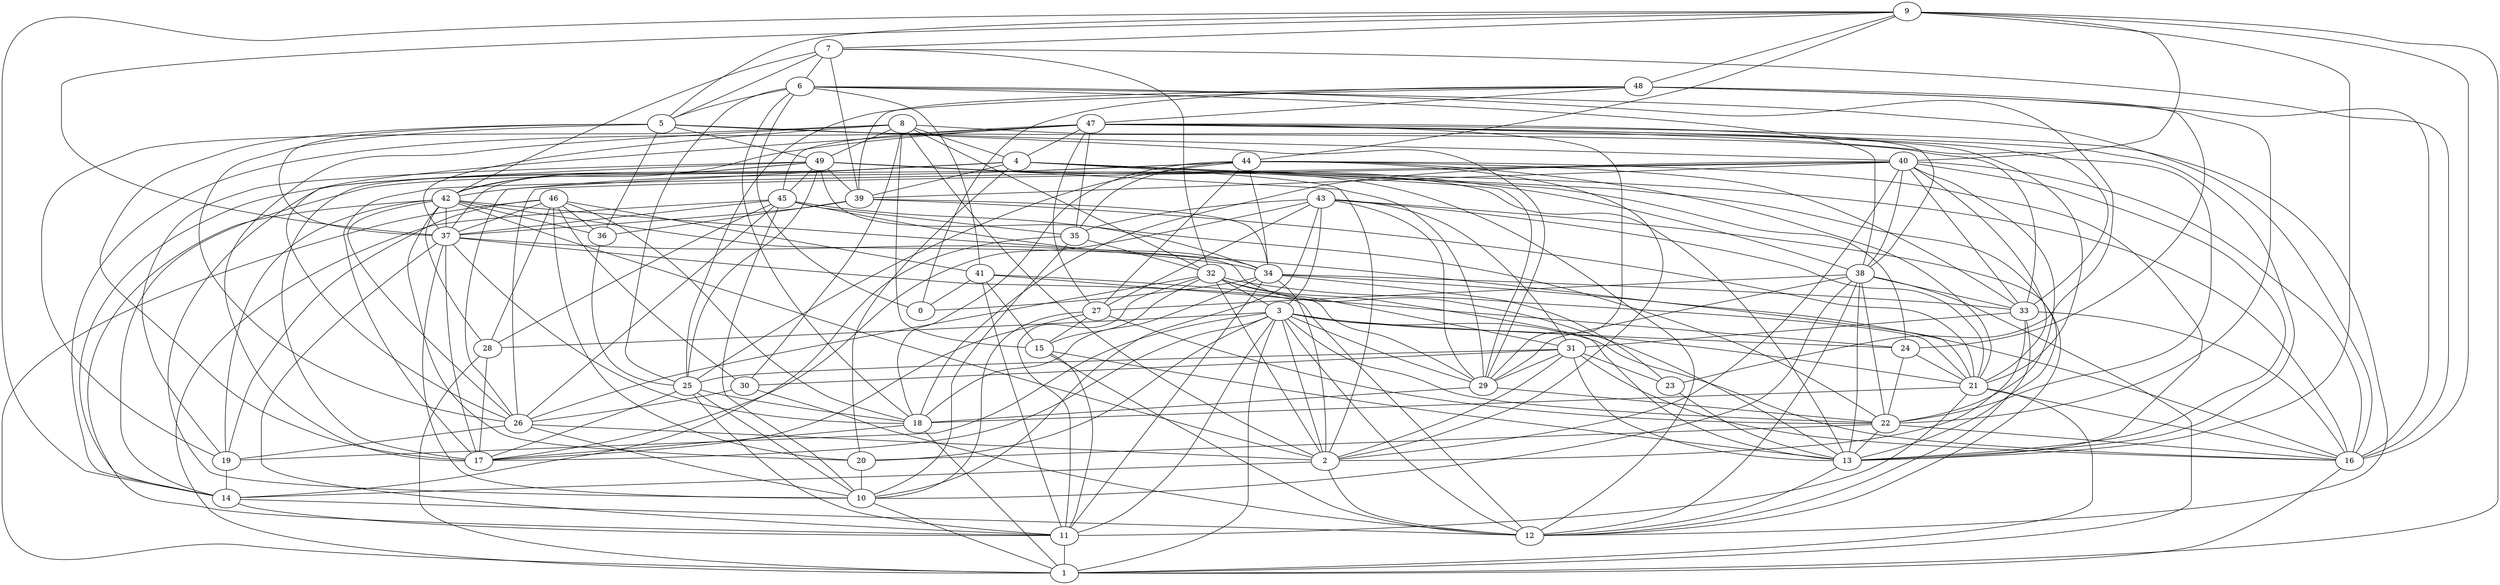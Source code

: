 digraph GG_graph {

subgraph G_graph {
edge [color = black]
"8" -> "15" [dir = none]
"8" -> "17" [dir = none]
"8" -> "19" [dir = none]
"8" -> "2" [dir = none]
"23" -> "13" [dir = none]
"15" -> "13" [dir = none]
"38" -> "33" [dir = none]
"38" -> "12" [dir = none]
"25" -> "11" [dir = none]
"25" -> "18" [dir = none]
"25" -> "10" [dir = none]
"37" -> "11" [dir = none]
"37" -> "17" [dir = none]
"7" -> "32" [dir = none]
"7" -> "6" [dir = none]
"4" -> "14" [dir = none]
"4" -> "20" [dir = none]
"4" -> "24" [dir = none]
"4" -> "16" [dir = none]
"22" -> "16" [dir = none]
"22" -> "13" [dir = none]
"9" -> "44" [dir = none]
"9" -> "37" [dir = none]
"9" -> "48" [dir = none]
"9" -> "7" [dir = none]
"44" -> "25" [dir = none]
"44" -> "42" [dir = none]
"44" -> "33" [dir = none]
"44" -> "2" [dir = none]
"44" -> "35" [dir = none]
"31" -> "13" [dir = none]
"31" -> "25" [dir = none]
"27" -> "17" [dir = none]
"27" -> "22" [dir = none]
"49" -> "38" [dir = none]
"49" -> "12" [dir = none]
"42" -> "36" [dir = none]
"42" -> "28" [dir = none]
"42" -> "37" [dir = none]
"42" -> "2" [dir = none]
"42" -> "26" [dir = none]
"42" -> "20" [dir = none]
"40" -> "21" [dir = none]
"40" -> "2" [dir = none]
"40" -> "13" [dir = none]
"40" -> "38" [dir = none]
"40" -> "39" [dir = none]
"46" -> "28" [dir = none]
"46" -> "37" [dir = none]
"46" -> "41" [dir = none]
"46" -> "1" [dir = none]
"46" -> "36" [dir = none]
"41" -> "0" [dir = none]
"41" -> "11" [dir = none]
"41" -> "24" [dir = none]
"28" -> "1" [dir = none]
"6" -> "0" [dir = none]
"6" -> "23" [dir = none]
"6" -> "16" [dir = none]
"6" -> "41" [dir = none]
"30" -> "12" [dir = none]
"30" -> "26" [dir = none]
"45" -> "28" [dir = none]
"45" -> "10" [dir = none]
"3" -> "29" [dir = none]
"3" -> "1" [dir = none]
"3" -> "12" [dir = none]
"3" -> "16" [dir = none]
"3" -> "28" [dir = none]
"3" -> "17" [dir = none]
"3" -> "22" [dir = none]
"3" -> "2" [dir = none]
"3" -> "19" [dir = none]
"47" -> "26" [dir = none]
"47" -> "38" [dir = none]
"47" -> "4" [dir = none]
"16" -> "1" [dir = none]
"18" -> "17" [dir = none]
"48" -> "25" [dir = none]
"39" -> "37" [dir = none]
"39" -> "36" [dir = none]
"5" -> "36" [dir = none]
"5" -> "26" [dir = none]
"5" -> "29" [dir = none]
"13" -> "12" [dir = none]
"43" -> "35" [dir = none]
"43" -> "10" [dir = none]
"43" -> "3" [dir = none]
"43" -> "12" [dir = none]
"43" -> "31" [dir = none]
"43" -> "21" [dir = none]
"32" -> "2" [dir = none]
"32" -> "13" [dir = none]
"26" -> "19" [dir = none]
"26" -> "10" [dir = none]
"14" -> "11" [dir = none]
"34" -> "16" [dir = none]
"34" -> "0" [dir = none]
"48" -> "0" [dir = none]
"44" -> "27" [dir = none]
"8" -> "32" [dir = none]
"48" -> "47" [dir = none]
"22" -> "20" [dir = none]
"10" -> "1" [dir = none]
"39" -> "34" [dir = none]
"47" -> "27" [dir = none]
"21" -> "16" [dir = none]
"47" -> "42" [dir = none]
"18" -> "1" [dir = none]
"28" -> "17" [dir = none]
"34" -> "18" [dir = none]
"5" -> "37" [dir = none]
"3" -> "20" [dir = none]
"44" -> "34" [dir = none]
"11" -> "1" [dir = none]
"9" -> "40" [dir = none]
"20" -> "10" [dir = none]
"3" -> "21" [dir = none]
"41" -> "29" [dir = none]
"34" -> "11" [dir = none]
"5" -> "33" [dir = none]
"15" -> "11" [dir = none]
"49" -> "34" [dir = none]
"37" -> "10" [dir = none]
"41" -> "15" [dir = none]
"6" -> "5" [dir = none]
"9" -> "1" [dir = none]
"7" -> "39" [dir = none]
"32" -> "15" [dir = none]
"8" -> "4" [dir = none]
"8" -> "37" [dir = none]
"37" -> "18" [dir = none]
"7" -> "42" [dir = none]
"47" -> "12" [dir = none]
"48" -> "22" [dir = none]
"38" -> "10" [dir = none]
"43" -> "17" [dir = none]
"32" -> "21" [dir = none]
"6" -> "38" [dir = none]
"21" -> "11" [dir = none]
"47" -> "22" [dir = none]
"49" -> "19" [dir = none]
"14" -> "12" [dir = none]
"49" -> "25" [dir = none]
"47" -> "35" [dir = none]
"19" -> "14" [dir = none]
"46" -> "20" [dir = none]
"21" -> "1" [dir = none]
"45" -> "1" [dir = none]
"37" -> "12" [dir = none]
"4" -> "17" [dir = none]
"32" -> "3" [dir = none]
"49" -> "10" [dir = none]
"4" -> "13" [dir = none]
"2" -> "14" [dir = none]
"31" -> "16" [dir = none]
"24" -> "22" [dir = none]
"45" -> "35" [dir = none]
"34" -> "2" [dir = none]
"34" -> "23" [dir = none]
"27" -> "10" [dir = none]
"46" -> "19" [dir = none]
"42" -> "21" [dir = none]
"45" -> "22" [dir = none]
"40" -> "22" [dir = none]
"44" -> "18" [dir = none]
"32" -> "11" [dir = none]
"33" -> "12" [dir = none]
"7" -> "16" [dir = none]
"35" -> "32" [dir = none]
"47" -> "14" [dir = none]
"49" -> "37" [dir = none]
"49" -> "42" [dir = none]
"38" -> "27" [dir = none]
"48" -> "39" [dir = none]
"42" -> "11" [dir = none]
"37" -> "34" [dir = none]
"26" -> "2" [dir = none]
"35" -> "14" [dir = none]
"8" -> "30" [dir = none]
"25" -> "17" [dir = none]
"46" -> "30" [dir = none]
"36" -> "25" [dir = none]
"43" -> "29" [dir = none]
"40" -> "17" [dir = none]
"21" -> "18" [dir = none]
"48" -> "16" [dir = none]
"32" -> "31" [dir = none]
"40" -> "26" [dir = none]
"24" -> "21" [dir = none]
"5" -> "17" [dir = none]
"15" -> "12" [dir = none]
"44" -> "21" [dir = none]
"9" -> "16" [dir = none]
"4" -> "29" [dir = none]
"33" -> "2" [dir = none]
"40" -> "18" [dir = none]
"45" -> "34" [dir = none]
"45" -> "26" [dir = none]
"49" -> "39" [dir = none]
"44" -> "13" [dir = none]
"49" -> "45" [dir = none]
"46" -> "18" [dir = none]
"34" -> "33" [dir = none]
"9" -> "14" [dir = none]
"31" -> "23" [dir = none]
"31" -> "2" [dir = none]
"3" -> "11" [dir = none]
"38" -> "13" [dir = none]
"4" -> "39" [dir = none]
"9" -> "5" [dir = none]
"47" -> "45" [dir = none]
"33" -> "31" [dir = none]
"7" -> "5" [dir = none]
"40" -> "16" [dir = none]
"9" -> "13" [dir = none]
"48" -> "24" [dir = none]
"33" -> "16" [dir = none]
"47" -> "33" [dir = none]
"38" -> "22" [dir = none]
"5" -> "49" [dir = none]
"45" -> "37" [dir = none]
"35" -> "10" [dir = none]
"43" -> "27" [dir = none]
"49" -> "13" [dir = none]
"2" -> "12" [dir = none]
"49" -> "29" [dir = none]
"4" -> "26" [dir = none]
"40" -> "33" [dir = none]
"3" -> "24" [dir = none]
"29" -> "22" [dir = none]
"32" -> "26" [dir = none]
"31" -> "30" [dir = none]
"27" -> "15" [dir = none]
"8" -> "49" [dir = none]
"29" -> "18" [dir = none]
"47" -> "29" [dir = none]
"42" -> "19" [dir = none]
"5" -> "40" [dir = none]
"8" -> "21" [dir = none]
"47" -> "13" [dir = none]
"42" -> "13" [dir = none]
"6" -> "25" [dir = none]
"38" -> "1" [dir = none]
"44" -> "14" [dir = none]
"39" -> "21" [dir = none]
"38" -> "29" [dir = none]
"4" -> "2" [dir = none]
"6" -> "18" [dir = none]
"31" -> "29" [dir = none]
}

}
